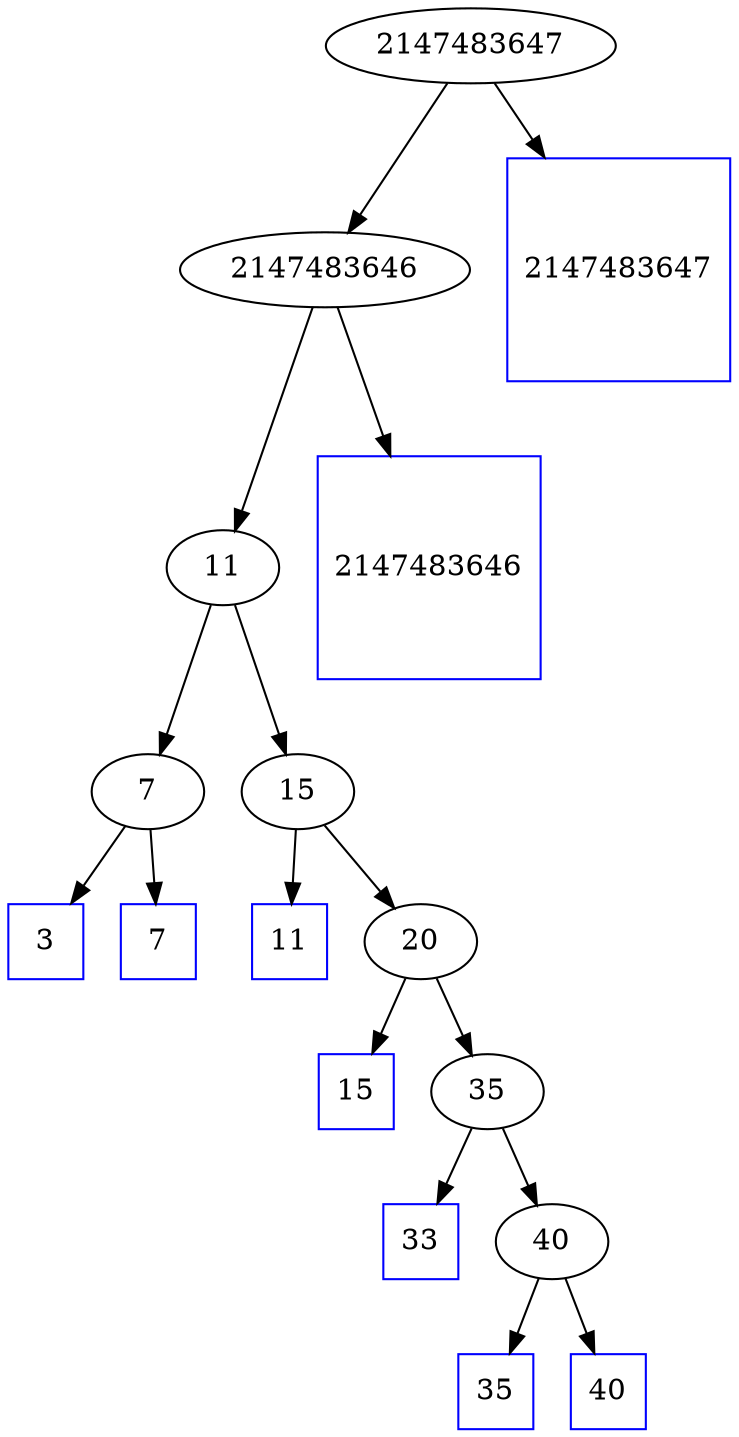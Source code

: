 digraph graphname {
2147483647 -> 2147483646;
2147483646 -> 11;
11 -> 7;
7 -> "Leaf 3";
"Leaf 3"	[label=3, shape=box, regular=1, color="blue"];
7 -> "Leaf 7";
"Leaf 7"	[label=7, shape=box, regular=1, color="blue"];
11 -> 15;
15 -> "Leaf 11";
"Leaf 11"	[label=11, shape=box, regular=1, color="blue"];
15 -> 20;
20 -> "Leaf 15";
"Leaf 15"	[label=15, shape=box, regular=1, color="blue"];
20 -> 35;
35 -> "Leaf 33";
"Leaf 33"	[label=33, shape=box, regular=1, color="blue"];
35 -> 40;
40 -> "Leaf 35";
"Leaf 35"	[label=35, shape=box, regular=1, color="blue"];
40 -> "Leaf 40";
"Leaf 40"	[label=40, shape=box, regular=1, color="blue"];
2147483646 -> "Leaf 2147483646";
"Leaf 2147483646"	[label=2147483646, shape=box, regular=1, color="blue"];
2147483647 -> "Leaf 2147483647";
"Leaf 2147483647"	[label=2147483647, shape=box, regular=1, color="blue"];
}